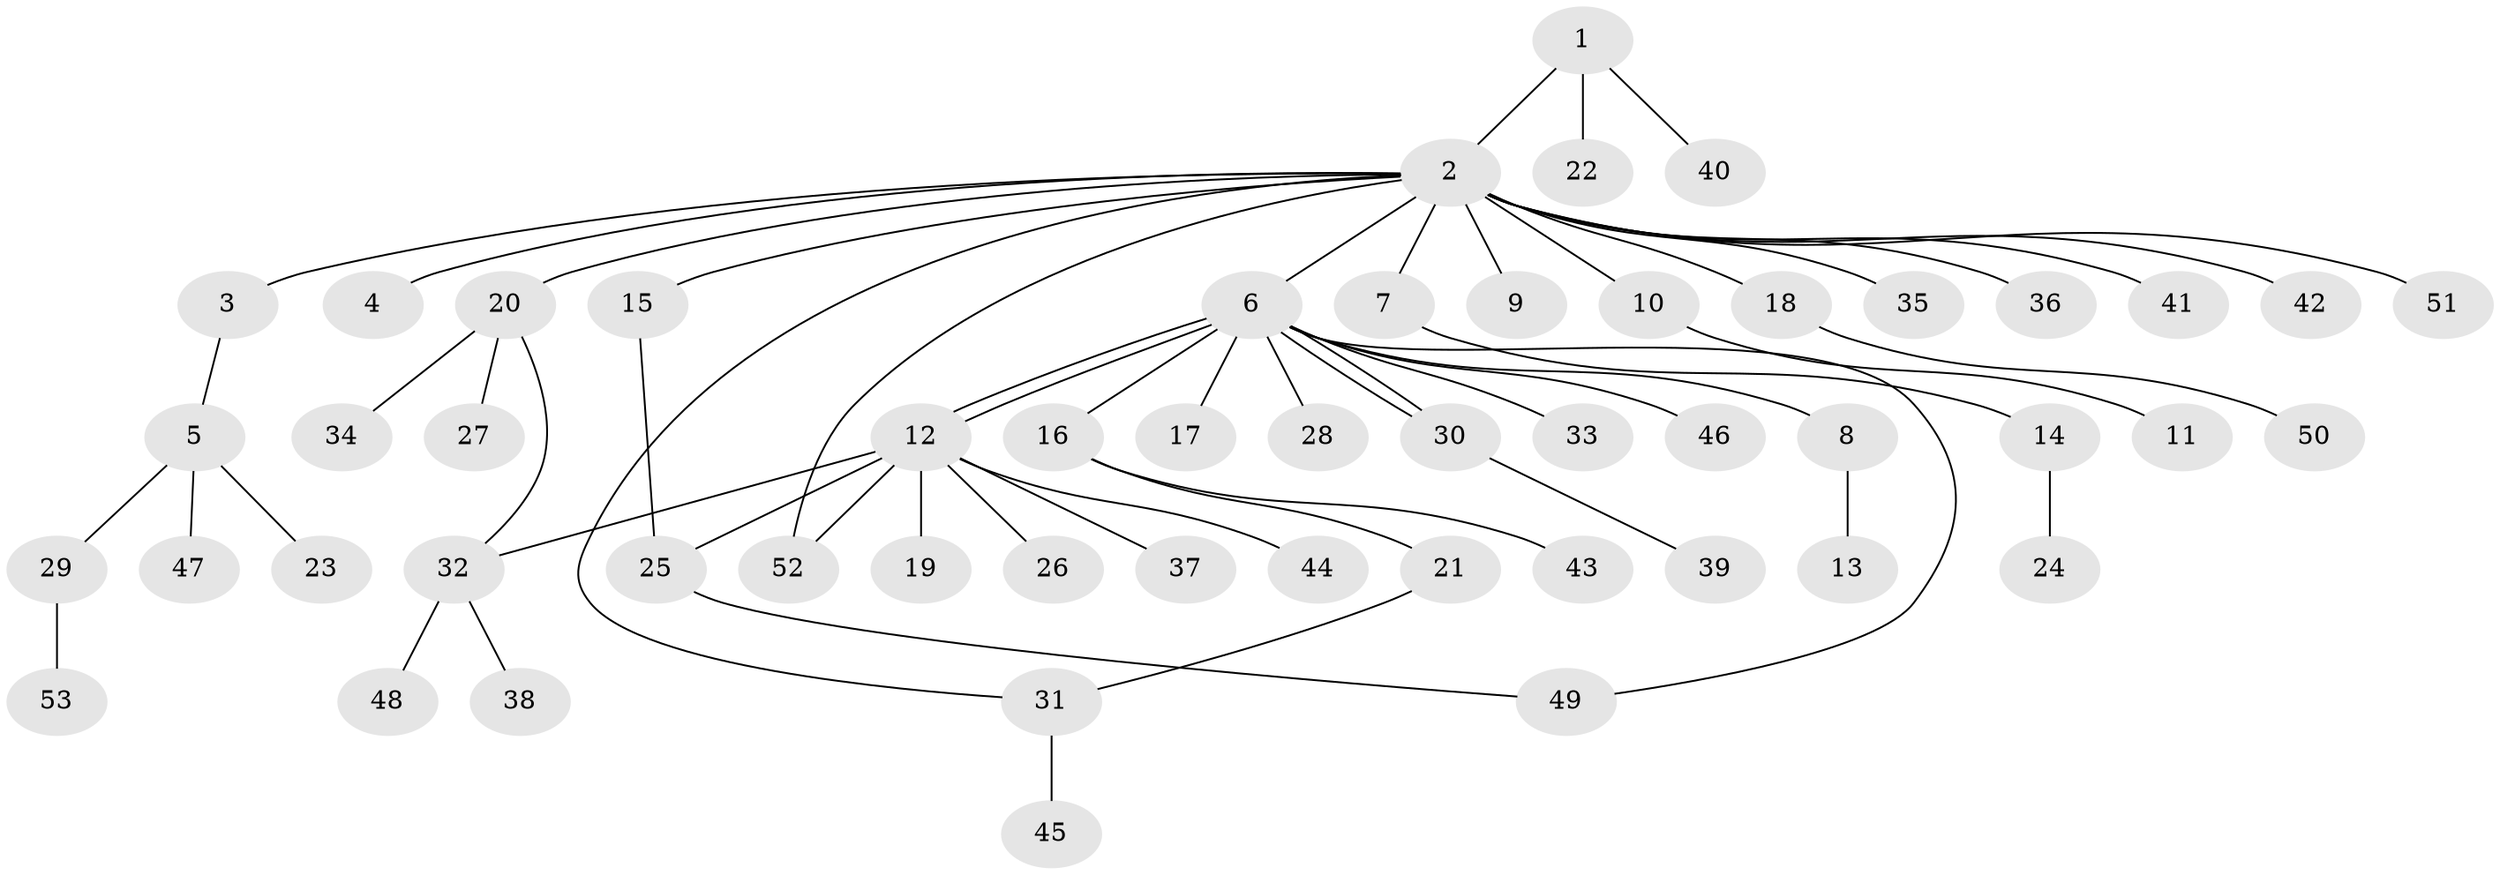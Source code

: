 // coarse degree distribution, {1: 0.5925925925925926, 8: 0.037037037037037035, 2: 0.25925925925925924, 15: 0.037037037037037035, 6: 0.037037037037037035, 3: 0.037037037037037035}
// Generated by graph-tools (version 1.1) at 2025/36/03/04/25 23:36:42]
// undirected, 53 vertices, 59 edges
graph export_dot {
  node [color=gray90,style=filled];
  1;
  2;
  3;
  4;
  5;
  6;
  7;
  8;
  9;
  10;
  11;
  12;
  13;
  14;
  15;
  16;
  17;
  18;
  19;
  20;
  21;
  22;
  23;
  24;
  25;
  26;
  27;
  28;
  29;
  30;
  31;
  32;
  33;
  34;
  35;
  36;
  37;
  38;
  39;
  40;
  41;
  42;
  43;
  44;
  45;
  46;
  47;
  48;
  49;
  50;
  51;
  52;
  53;
  1 -- 2;
  1 -- 22;
  1 -- 40;
  2 -- 3;
  2 -- 4;
  2 -- 6;
  2 -- 7;
  2 -- 9;
  2 -- 10;
  2 -- 15;
  2 -- 18;
  2 -- 20;
  2 -- 31;
  2 -- 35;
  2 -- 36;
  2 -- 41;
  2 -- 42;
  2 -- 51;
  2 -- 52;
  3 -- 5;
  5 -- 23;
  5 -- 29;
  5 -- 47;
  6 -- 8;
  6 -- 12;
  6 -- 12;
  6 -- 16;
  6 -- 17;
  6 -- 28;
  6 -- 30;
  6 -- 30;
  6 -- 33;
  6 -- 46;
  6 -- 49;
  7 -- 14;
  8 -- 13;
  10 -- 11;
  12 -- 19;
  12 -- 25;
  12 -- 26;
  12 -- 32;
  12 -- 37;
  12 -- 44;
  12 -- 52;
  14 -- 24;
  15 -- 25;
  16 -- 21;
  16 -- 43;
  18 -- 50;
  20 -- 27;
  20 -- 32;
  20 -- 34;
  21 -- 31;
  25 -- 49;
  29 -- 53;
  30 -- 39;
  31 -- 45;
  32 -- 38;
  32 -- 48;
}
